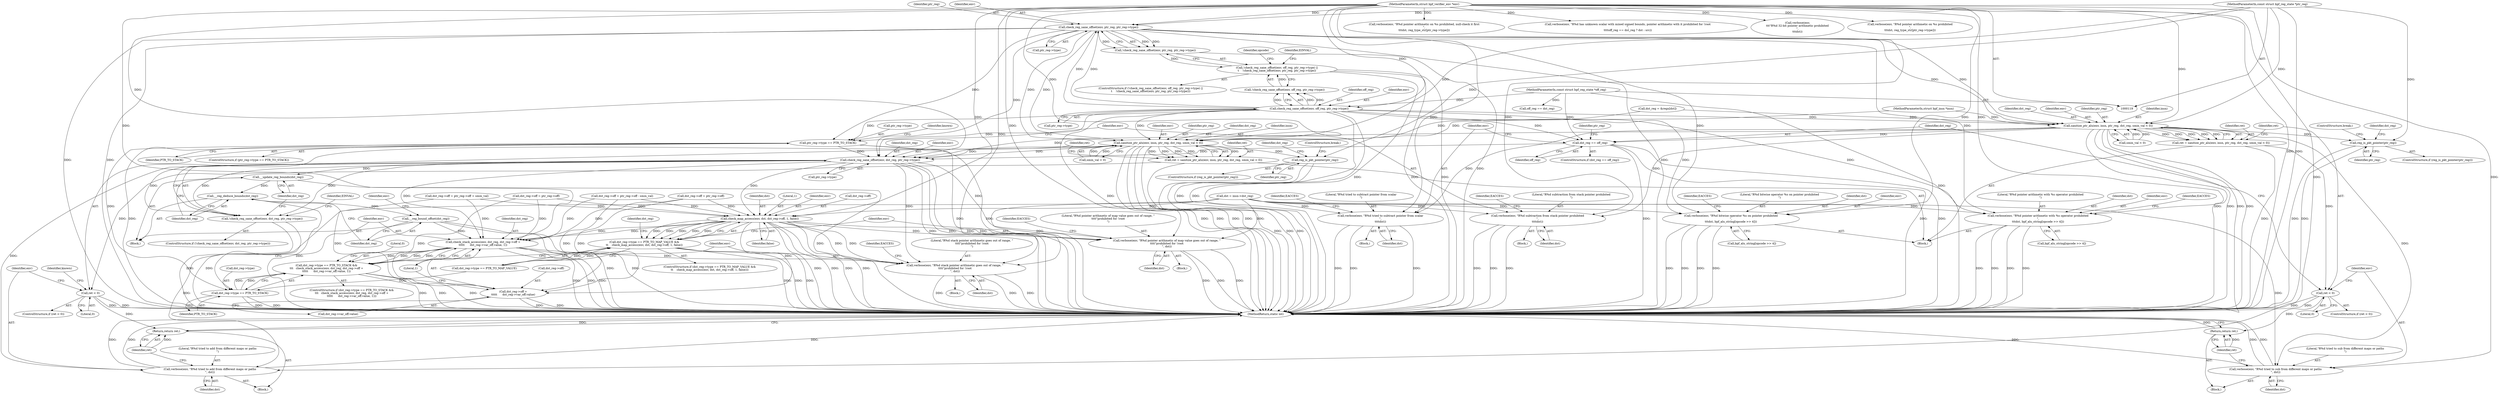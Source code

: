 digraph "0_linux_979d63d50c0c0f7bc537bf821e056cc9fe5abd38@pointer" {
"1000357" [label="(Call,check_reg_sane_offset(env, ptr_reg, ptr_reg->type))"];
"1000350" [label="(Call,check_reg_sane_offset(env, off_reg, ptr_reg->type))"];
"1000120" [label="(MethodParameterIn,struct bpf_verifier_env *env)"];
"1000123" [label="(MethodParameterIn,const struct bpf_reg_state *off_reg)"];
"1000122" [label="(MethodParameterIn,const struct bpf_reg_state *ptr_reg)"];
"1000356" [label="(Call,!check_reg_sane_offset(env, ptr_reg, ptr_reg->type))"];
"1000348" [label="(Call,!check_reg_sane_offset(env, off_reg, ptr_reg->type) ||\n\t    !check_reg_sane_offset(env, ptr_reg, ptr_reg->type))"];
"1000372" [label="(Call,sanitize_ptr_alu(env, insn, ptr_reg, dst_reg, smin_val < 0))"];
"1000370" [label="(Call,ret = sanitize_ptr_alu(env, insn, ptr_reg, dst_reg, smin_val < 0))"];
"1000381" [label="(Call,ret < 0)"];
"1000389" [label="(Return,return ret;)"];
"1000385" [label="(Call,verbose(env, \"R%d tried to add from different maps or paths\n\", dst))"];
"1000554" [label="(Call,reg_is_pkt_pointer(ptr_reg))"];
"1000832" [label="(Call,check_reg_sane_offset(env, dst_reg, ptr_reg->type))"];
"1000831" [label="(Call,!check_reg_sane_offset(env, dst_reg, ptr_reg->type))"];
"1000841" [label="(Call,__update_reg_bounds(dst_reg))"];
"1000843" [label="(Call,__reg_deduce_bounds(dst_reg))"];
"1000845" [label="(Call,__reg_bound_offset(dst_reg))"];
"1000884" [label="(Call,check_stack_access(env, dst_reg, dst_reg->off +\n\t\t\t\t\t      dst_reg->var_off.value, 1))"];
"1000878" [label="(Call,dst_reg->type == PTR_TO_STACK &&\n\t\t\t   check_stack_access(env, dst_reg, dst_reg->off +\n\t\t\t\t\t      dst_reg->var_off.value, 1))"];
"1000898" [label="(Call,verbose(env, \"R%d stack pointer arithmetic goes out of range, \"\n\t\t\t\t\"prohibited for !root\n\", dst))"];
"1000860" [label="(Call,check_map_access(env, dst, dst_reg->off, 1, false))"];
"1000854" [label="(Call,dst_reg->type == PTR_TO_MAP_VALUE &&\n\t\t    check_map_access(env, dst, dst_reg->off, 1, false))"];
"1000869" [label="(Call,verbose(env, \"R%d pointer arithmetic of map value goes out of range, \"\n\t\t\t\t\"prohibited for !root\n\", dst))"];
"1000887" [label="(Call,dst_reg->off +\n\t\t\t\t\t      dst_reg->var_off.value)"];
"1000574" [label="(Call,sanitize_ptr_alu(env, insn, ptr_reg, dst_reg, smin_val < 0))"];
"1000572" [label="(Call,ret = sanitize_ptr_alu(env, insn, ptr_reg, dst_reg, smin_val < 0))"];
"1000583" [label="(Call,ret < 0)"];
"1000591" [label="(Return,return ret;)"];
"1000587" [label="(Call,verbose(env, \"R%d tried to sub from different maps or paths\n\", dst))"];
"1000594" [label="(Call,dst_reg == off_reg)"];
"1000598" [label="(Call,verbose(env, \"R%d tried to subtract pointer from scalar\n\",\n\t\t\t\tdst))"];
"1000612" [label="(Call,verbose(env, \"R%d subtraction from stack pointer prohibited\n\",\n\t\t\t\tdst))"];
"1000781" [label="(Call,reg_is_pkt_pointer(ptr_reg))"];
"1000606" [label="(Call,ptr_reg->type == PTR_TO_STACK)"];
"1000879" [label="(Call,dst_reg->type == PTR_TO_STACK)"];
"1000805" [label="(Call,verbose(env, \"R%d bitwise operator %s on pointer prohibited\n\",\n\t\t\tdst, bpf_alu_string[opcode >> 4]))"];
"1000818" [label="(Call,verbose(env, \"R%d pointer arithmetic with %s operator prohibited\n\",\n\t\t\tdst, bpf_alu_string[opcode >> 4]))"];
"1000572" [label="(Call,ret = sanitize_ptr_alu(env, insn, ptr_reg, dst_reg, smin_val < 0))"];
"1000385" [label="(Call,verbose(env, \"R%d tried to add from different maps or paths\n\", dst))"];
"1000349" [label="(Call,!check_reg_sane_offset(env, off_reg, ptr_reg->type))"];
"1000862" [label="(Identifier,dst)"];
"1000866" [label="(Literal,1)"];
"1000273" [label="(Call,verbose(env, \"R%d pointer arithmetic on %s prohibited, null-check it first\n\",\n\t\t\tdst, reg_type_str[ptr_reg->type]))"];
"1000610" [label="(Identifier,PTR_TO_STACK)"];
"1000618" [label="(Identifier,EACCES)"];
"1000386" [label="(Identifier,env)"];
"1000373" [label="(Identifier,env)"];
"1000381" [label="(Call,ret < 0)"];
"1000380" [label="(ControlStructure,if (ret < 0))"];
"1000877" [label="(ControlStructure,if (dst_reg->type == PTR_TO_STACK &&\n\t\t\t   check_stack_access(env, dst_reg, dst_reg->off +\n\t\t\t\t\t      dst_reg->var_off.value, 1)))"];
"1000855" [label="(Call,dst_reg->type == PTR_TO_MAP_VALUE)"];
"1000390" [label="(Identifier,ret)"];
"1000861" [label="(Identifier,env)"];
"1000591" [label="(Return,return ret;)"];
"1000124" [label="(Block,)"];
"1000608" [label="(Identifier,ptr_reg)"];
"1000573" [label="(Identifier,ret)"];
"1000843" [label="(Call,__reg_deduce_bounds(dst_reg))"];
"1000592" [label="(Identifier,ret)"];
"1000867" [label="(Identifier,false)"];
"1000904" [label="(Identifier,EACCES)"];
"1000850" [label="(Identifier,env)"];
"1000780" [label="(ControlStructure,if (reg_is_pkt_pointer(ptr_reg)))"];
"1000587" [label="(Call,verbose(env, \"R%d tried to sub from different maps or paths\n\", dst))"];
"1000822" [label="(Call,bpf_alu_string[opcode >> 4])"];
"1000578" [label="(Identifier,dst_reg)"];
"1000585" [label="(Literal,0)"];
"1000818" [label="(Call,verbose(env, \"R%d pointer arithmetic with %s operator prohibited\n\",\n\t\t\tdst, bpf_alu_string[opcode >> 4]))"];
"1000801" [label="(ControlStructure,break;)"];
"1000821" [label="(Identifier,dst)"];
"1000356" [label="(Call,!check_reg_sane_offset(env, ptr_reg, ptr_reg->type))"];
"1000906" [label="(Literal,0)"];
"1000887" [label="(Call,dst_reg->off +\n\t\t\t\t\t      dst_reg->var_off.value)"];
"1000352" [label="(Identifier,off_reg)"];
"1000123" [label="(MethodParameterIn,const struct bpf_reg_state *off_reg)"];
"1000834" [label="(Identifier,dst_reg)"];
"1000897" [label="(Block,)"];
"1000597" [label="(Block,)"];
"1000319" [label="(Call,verbose(env, \"R%d has unknown scalar with mixed signed bounds, pointer arithmetic with it prohibited for !root\n\",\n\t\t\t\toff_reg == dst_reg ? dst : src))"];
"1000766" [label="(Call,dst_reg->off = ptr_reg->off)"];
"1000819" [label="(Identifier,env)"];
"1000595" [label="(Identifier,dst_reg)"];
"1000593" [label="(ControlStructure,if (dst_reg == off_reg))"];
"1000367" [label="(Identifier,opcode)"];
"1000371" [label="(Identifier,ret)"];
"1000323" [label="(Call,off_reg == dst_reg)"];
"1000605" [label="(ControlStructure,if (ptr_reg->type == PTR_TO_STACK))"];
"1000883" [label="(Identifier,PTR_TO_STACK)"];
"1000120" [label="(MethodParameterIn,struct bpf_verifier_env *env)"];
"1000596" [label="(Identifier,off_reg)"];
"1000833" [label="(Identifier,env)"];
"1000672" [label="(Call,dst_reg->off = ptr_reg->off - smin_val)"];
"1000816" [label="(Identifier,EACCES)"];
"1000575" [label="(Identifier,env)"];
"1000375" [label="(Identifier,ptr_reg)"];
"1000853" [label="(ControlStructure,if (dst_reg->type == PTR_TO_MAP_VALUE &&\n\t\t    check_map_access(env, dst, dst_reg->off, 1, false)))"];
"1000805" [label="(Call,verbose(env, \"R%d bitwise operator %s on pointer prohibited\n\",\n\t\t\tdst, bpf_alu_string[opcode >> 4]))"];
"1000588" [label="(Identifier,env)"];
"1000872" [label="(Identifier,dst)"];
"1000869" [label="(Call,verbose(env, \"R%d pointer arithmetic of map value goes out of range, \"\n\t\t\t\t\"prohibited for !root\n\", dst))"];
"1000863" [label="(Call,dst_reg->off)"];
"1000383" [label="(Literal,0)"];
"1000365" [label="(Identifier,EINVAL)"];
"1000786" [label="(Identifier,dst_reg)"];
"1000614" [label="(Literal,\"R%d subtraction from stack pointer prohibited\n\")"];
"1000260" [label="(Call,verbose(env,\n\t\t\t\"R%d 32-bit pointer arithmetic prohibited\n\",\n\t\t\tdst))"];
"1000807" [label="(Literal,\"R%d bitwise operator %s on pointer prohibited\n\")"];
"1000830" [label="(ControlStructure,if (!check_reg_sane_offset(env, dst_reg, ptr_reg->type)))"];
"1000607" [label="(Call,ptr_reg->type)"];
"1000854" [label="(Call,dst_reg->type == PTR_TO_MAP_VALUE &&\n\t\t    check_map_access(env, dst, dst_reg->off, 1, false))"];
"1000351" [label="(Identifier,env)"];
"1000835" [label="(Call,ptr_reg->type)"];
"1000348" [label="(Call,!check_reg_sane_offset(env, off_reg, ptr_reg->type) ||\n\t    !check_reg_sane_offset(env, ptr_reg, ptr_reg->type))"];
"1000387" [label="(Literal,\"R%d tried to add from different maps or paths\n\")"];
"1000845" [label="(Call,__reg_bound_offset(dst_reg))"];
"1000370" [label="(Call,ret = sanitize_ptr_alu(env, insn, ptr_reg, dst_reg, smin_val < 0))"];
"1000901" [label="(Identifier,dst)"];
"1000870" [label="(Identifier,env)"];
"1000437" [label="(Call,dst_reg->off = ptr_reg->off + smin_val)"];
"1000891" [label="(Call,dst_reg->var_off.value)"];
"1000586" [label="(Block,)"];
"1000122" [label="(MethodParameterIn,const struct bpf_reg_state *ptr_reg)"];
"1000360" [label="(Call,ptr_reg->type)"];
"1000372" [label="(Call,sanitize_ptr_alu(env, insn, ptr_reg, dst_reg, smin_val < 0))"];
"1000781" [label="(Call,reg_is_pkt_pointer(ptr_reg))"];
"1000600" [label="(Literal,\"R%d tried to subtract pointer from scalar\n\")"];
"1000840" [label="(Identifier,EINVAL)"];
"1000553" [label="(ControlStructure,if (reg_is_pkt_pointer(ptr_reg)))"];
"1000604" [label="(Identifier,EACCES)"];
"1000204" [label="(Call,dst = insn->dst_reg)"];
"1000880" [label="(Call,dst_reg->type)"];
"1000574" [label="(Call,sanitize_ptr_alu(env, insn, ptr_reg, dst_reg, smin_val < 0))"];
"1000359" [label="(Identifier,ptr_reg)"];
"1000875" [label="(Identifier,EACCES)"];
"1000829" [label="(Identifier,EACCES)"];
"1000289" [label="(Call,verbose(env, \"R%d pointer arithmetic on %s prohibited\n\",\n\t\t\tdst, reg_type_str[ptr_reg->type]))"];
"1000393" [label="(Identifier,known)"];
"1000376" [label="(Identifier,dst_reg)"];
"1000611" [label="(Block,)"];
"1000888" [label="(Call,dst_reg->off)"];
"1000621" [label="(Identifier,known)"];
"1000860" [label="(Call,check_map_access(env, dst, dst_reg->off, 1, false))"];
"1000554" [label="(Call,reg_is_pkt_pointer(ptr_reg))"];
"1000841" [label="(Call,__update_reg_bounds(dst_reg))"];
"1000885" [label="(Identifier,env)"];
"1000539" [label="(Call,dst_reg->off = ptr_reg->off)"];
"1000613" [label="(Identifier,env)"];
"1000809" [label="(Call,bpf_alu_string[opcode >> 4])"];
"1000347" [label="(ControlStructure,if (!check_reg_sane_offset(env, off_reg, ptr_reg->type) ||\n\t    !check_reg_sane_offset(env, ptr_reg, ptr_reg->type)))"];
"1000896" [label="(Literal,1)"];
"1000358" [label="(Identifier,env)"];
"1000368" [label="(Block,)"];
"1000583" [label="(Call,ret < 0)"];
"1000601" [label="(Identifier,dst)"];
"1000886" [label="(Identifier,dst_reg)"];
"1000389" [label="(Return,return ret;)"];
"1000121" [label="(MethodParameterIn,struct bpf_insn *insn)"];
"1000384" [label="(Block,)"];
"1000579" [label="(Call,smin_val < 0)"];
"1000582" [label="(ControlStructure,if (ret < 0))"];
"1000612" [label="(Call,verbose(env, \"R%d subtraction from stack pointer prohibited\n\",\n\t\t\t\tdst))"];
"1000388" [label="(Identifier,dst)"];
"1000382" [label="(Identifier,ret)"];
"1000881" [label="(Identifier,dst_reg)"];
"1000846" [label="(Identifier,dst_reg)"];
"1000559" [label="(Identifier,dst_reg)"];
"1000842" [label="(Identifier,dst_reg)"];
"1000374" [label="(Identifier,insn)"];
"1000570" [label="(ControlStructure,break;)"];
"1000577" [label="(Identifier,ptr_reg)"];
"1000576" [label="(Identifier,insn)"];
"1000223" [label="(Call,dst_reg = &regs[dst])"];
"1000900" [label="(Literal,\"R%d stack pointer arithmetic goes out of range, \"\n\t\t\t\t\"prohibited for !root\n\")"];
"1000584" [label="(Identifier,ret)"];
"1000868" [label="(Block,)"];
"1000871" [label="(Literal,\"R%d pointer arithmetic of map value goes out of range, \"\n\t\t\t\t\"prohibited for !root\n\")"];
"1000884" [label="(Call,check_stack_access(env, dst_reg, dst_reg->off +\n\t\t\t\t\t      dst_reg->var_off.value, 1))"];
"1000353" [label="(Call,ptr_reg->type)"];
"1000898" [label="(Call,verbose(env, \"R%d stack pointer arithmetic goes out of range, \"\n\t\t\t\t\"prohibited for !root\n\", dst))"];
"1000589" [label="(Literal,\"R%d tried to sub from different maps or paths\n\")"];
"1000820" [label="(Literal,\"R%d pointer arithmetic with %s operator prohibited\n\")"];
"1000879" [label="(Call,dst_reg->type == PTR_TO_STACK)"];
"1000907" [label="(MethodReturn,static int)"];
"1000782" [label="(Identifier,ptr_reg)"];
"1000878" [label="(Call,dst_reg->type == PTR_TO_STACK &&\n\t\t\t   check_stack_access(env, dst_reg, dst_reg->off +\n\t\t\t\t\t      dst_reg->var_off.value, 1))"];
"1000377" [label="(Call,smin_val < 0)"];
"1000831" [label="(Call,!check_reg_sane_offset(env, dst_reg, ptr_reg->type))"];
"1000350" [label="(Call,check_reg_sane_offset(env, off_reg, ptr_reg->type))"];
"1000808" [label="(Identifier,dst)"];
"1000806" [label="(Identifier,env)"];
"1000598" [label="(Call,verbose(env, \"R%d tried to subtract pointer from scalar\n\",\n\t\t\t\tdst))"];
"1000357" [label="(Call,check_reg_sane_offset(env, ptr_reg, ptr_reg->type))"];
"1000832" [label="(Call,check_reg_sane_offset(env, dst_reg, ptr_reg->type))"];
"1000599" [label="(Identifier,env)"];
"1000606" [label="(Call,ptr_reg->type == PTR_TO_STACK)"];
"1000844" [label="(Identifier,dst_reg)"];
"1000615" [label="(Identifier,dst)"];
"1000899" [label="(Identifier,env)"];
"1000590" [label="(Identifier,dst)"];
"1000555" [label="(Identifier,ptr_reg)"];
"1000594" [label="(Call,dst_reg == off_reg)"];
"1000357" -> "1000356"  [label="AST: "];
"1000357" -> "1000360"  [label="CFG: "];
"1000358" -> "1000357"  [label="AST: "];
"1000359" -> "1000357"  [label="AST: "];
"1000360" -> "1000357"  [label="AST: "];
"1000356" -> "1000357"  [label="CFG: "];
"1000357" -> "1000907"  [label="DDG: "];
"1000357" -> "1000907"  [label="DDG: "];
"1000357" -> "1000907"  [label="DDG: "];
"1000357" -> "1000356"  [label="DDG: "];
"1000357" -> "1000356"  [label="DDG: "];
"1000357" -> "1000356"  [label="DDG: "];
"1000350" -> "1000357"  [label="DDG: "];
"1000350" -> "1000357"  [label="DDG: "];
"1000120" -> "1000357"  [label="DDG: "];
"1000122" -> "1000357"  [label="DDG: "];
"1000357" -> "1000372"  [label="DDG: "];
"1000357" -> "1000372"  [label="DDG: "];
"1000357" -> "1000574"  [label="DDG: "];
"1000357" -> "1000574"  [label="DDG: "];
"1000357" -> "1000606"  [label="DDG: "];
"1000357" -> "1000805"  [label="DDG: "];
"1000357" -> "1000818"  [label="DDG: "];
"1000357" -> "1000832"  [label="DDG: "];
"1000350" -> "1000349"  [label="AST: "];
"1000350" -> "1000353"  [label="CFG: "];
"1000351" -> "1000350"  [label="AST: "];
"1000352" -> "1000350"  [label="AST: "];
"1000353" -> "1000350"  [label="AST: "];
"1000349" -> "1000350"  [label="CFG: "];
"1000350" -> "1000907"  [label="DDG: "];
"1000350" -> "1000907"  [label="DDG: "];
"1000350" -> "1000907"  [label="DDG: "];
"1000350" -> "1000349"  [label="DDG: "];
"1000350" -> "1000349"  [label="DDG: "];
"1000350" -> "1000349"  [label="DDG: "];
"1000120" -> "1000350"  [label="DDG: "];
"1000123" -> "1000350"  [label="DDG: "];
"1000350" -> "1000372"  [label="DDG: "];
"1000350" -> "1000574"  [label="DDG: "];
"1000350" -> "1000594"  [label="DDG: "];
"1000350" -> "1000606"  [label="DDG: "];
"1000350" -> "1000805"  [label="DDG: "];
"1000350" -> "1000818"  [label="DDG: "];
"1000350" -> "1000832"  [label="DDG: "];
"1000120" -> "1000119"  [label="AST: "];
"1000120" -> "1000907"  [label="DDG: "];
"1000120" -> "1000260"  [label="DDG: "];
"1000120" -> "1000273"  [label="DDG: "];
"1000120" -> "1000289"  [label="DDG: "];
"1000120" -> "1000319"  [label="DDG: "];
"1000120" -> "1000372"  [label="DDG: "];
"1000120" -> "1000385"  [label="DDG: "];
"1000120" -> "1000574"  [label="DDG: "];
"1000120" -> "1000587"  [label="DDG: "];
"1000120" -> "1000598"  [label="DDG: "];
"1000120" -> "1000612"  [label="DDG: "];
"1000120" -> "1000805"  [label="DDG: "];
"1000120" -> "1000818"  [label="DDG: "];
"1000120" -> "1000832"  [label="DDG: "];
"1000120" -> "1000860"  [label="DDG: "];
"1000120" -> "1000869"  [label="DDG: "];
"1000120" -> "1000884"  [label="DDG: "];
"1000120" -> "1000898"  [label="DDG: "];
"1000123" -> "1000119"  [label="AST: "];
"1000123" -> "1000907"  [label="DDG: "];
"1000123" -> "1000323"  [label="DDG: "];
"1000123" -> "1000594"  [label="DDG: "];
"1000122" -> "1000119"  [label="AST: "];
"1000122" -> "1000907"  [label="DDG: "];
"1000122" -> "1000372"  [label="DDG: "];
"1000122" -> "1000554"  [label="DDG: "];
"1000122" -> "1000574"  [label="DDG: "];
"1000122" -> "1000781"  [label="DDG: "];
"1000356" -> "1000348"  [label="AST: "];
"1000348" -> "1000356"  [label="CFG: "];
"1000356" -> "1000907"  [label="DDG: "];
"1000356" -> "1000348"  [label="DDG: "];
"1000348" -> "1000347"  [label="AST: "];
"1000348" -> "1000349"  [label="CFG: "];
"1000349" -> "1000348"  [label="AST: "];
"1000365" -> "1000348"  [label="CFG: "];
"1000367" -> "1000348"  [label="CFG: "];
"1000348" -> "1000907"  [label="DDG: "];
"1000348" -> "1000907"  [label="DDG: "];
"1000348" -> "1000907"  [label="DDG: "];
"1000349" -> "1000348"  [label="DDG: "];
"1000372" -> "1000370"  [label="AST: "];
"1000372" -> "1000377"  [label="CFG: "];
"1000373" -> "1000372"  [label="AST: "];
"1000374" -> "1000372"  [label="AST: "];
"1000375" -> "1000372"  [label="AST: "];
"1000376" -> "1000372"  [label="AST: "];
"1000377" -> "1000372"  [label="AST: "];
"1000370" -> "1000372"  [label="CFG: "];
"1000372" -> "1000907"  [label="DDG: "];
"1000372" -> "1000907"  [label="DDG: "];
"1000372" -> "1000907"  [label="DDG: "];
"1000372" -> "1000907"  [label="DDG: "];
"1000372" -> "1000370"  [label="DDG: "];
"1000372" -> "1000370"  [label="DDG: "];
"1000372" -> "1000370"  [label="DDG: "];
"1000372" -> "1000370"  [label="DDG: "];
"1000372" -> "1000370"  [label="DDG: "];
"1000121" -> "1000372"  [label="DDG: "];
"1000223" -> "1000372"  [label="DDG: "];
"1000377" -> "1000372"  [label="DDG: "];
"1000377" -> "1000372"  [label="DDG: "];
"1000372" -> "1000385"  [label="DDG: "];
"1000372" -> "1000554"  [label="DDG: "];
"1000372" -> "1000832"  [label="DDG: "];
"1000372" -> "1000832"  [label="DDG: "];
"1000370" -> "1000368"  [label="AST: "];
"1000371" -> "1000370"  [label="AST: "];
"1000382" -> "1000370"  [label="CFG: "];
"1000370" -> "1000907"  [label="DDG: "];
"1000370" -> "1000381"  [label="DDG: "];
"1000381" -> "1000380"  [label="AST: "];
"1000381" -> "1000383"  [label="CFG: "];
"1000382" -> "1000381"  [label="AST: "];
"1000383" -> "1000381"  [label="AST: "];
"1000386" -> "1000381"  [label="CFG: "];
"1000393" -> "1000381"  [label="CFG: "];
"1000381" -> "1000907"  [label="DDG: "];
"1000381" -> "1000907"  [label="DDG: "];
"1000381" -> "1000389"  [label="DDG: "];
"1000389" -> "1000384"  [label="AST: "];
"1000389" -> "1000390"  [label="CFG: "];
"1000390" -> "1000389"  [label="AST: "];
"1000907" -> "1000389"  [label="CFG: "];
"1000389" -> "1000907"  [label="DDG: "];
"1000390" -> "1000389"  [label="DDG: "];
"1000385" -> "1000384"  [label="AST: "];
"1000385" -> "1000388"  [label="CFG: "];
"1000386" -> "1000385"  [label="AST: "];
"1000387" -> "1000385"  [label="AST: "];
"1000388" -> "1000385"  [label="AST: "];
"1000390" -> "1000385"  [label="CFG: "];
"1000385" -> "1000907"  [label="DDG: "];
"1000385" -> "1000907"  [label="DDG: "];
"1000385" -> "1000907"  [label="DDG: "];
"1000204" -> "1000385"  [label="DDG: "];
"1000554" -> "1000553"  [label="AST: "];
"1000554" -> "1000555"  [label="CFG: "];
"1000555" -> "1000554"  [label="AST: "];
"1000559" -> "1000554"  [label="CFG: "];
"1000570" -> "1000554"  [label="CFG: "];
"1000554" -> "1000907"  [label="DDG: "];
"1000554" -> "1000907"  [label="DDG: "];
"1000832" -> "1000831"  [label="AST: "];
"1000832" -> "1000835"  [label="CFG: "];
"1000833" -> "1000832"  [label="AST: "];
"1000834" -> "1000832"  [label="AST: "];
"1000835" -> "1000832"  [label="AST: "];
"1000831" -> "1000832"  [label="CFG: "];
"1000832" -> "1000907"  [label="DDG: "];
"1000832" -> "1000907"  [label="DDG: "];
"1000832" -> "1000907"  [label="DDG: "];
"1000832" -> "1000831"  [label="DDG: "];
"1000832" -> "1000831"  [label="DDG: "];
"1000832" -> "1000831"  [label="DDG: "];
"1000574" -> "1000832"  [label="DDG: "];
"1000594" -> "1000832"  [label="DDG: "];
"1000606" -> "1000832"  [label="DDG: "];
"1000832" -> "1000841"  [label="DDG: "];
"1000832" -> "1000860"  [label="DDG: "];
"1000832" -> "1000869"  [label="DDG: "];
"1000832" -> "1000884"  [label="DDG: "];
"1000832" -> "1000898"  [label="DDG: "];
"1000831" -> "1000830"  [label="AST: "];
"1000840" -> "1000831"  [label="CFG: "];
"1000842" -> "1000831"  [label="CFG: "];
"1000831" -> "1000907"  [label="DDG: "];
"1000831" -> "1000907"  [label="DDG: "];
"1000841" -> "1000124"  [label="AST: "];
"1000841" -> "1000842"  [label="CFG: "];
"1000842" -> "1000841"  [label="AST: "];
"1000844" -> "1000841"  [label="CFG: "];
"1000841" -> "1000907"  [label="DDG: "];
"1000841" -> "1000843"  [label="DDG: "];
"1000843" -> "1000124"  [label="AST: "];
"1000843" -> "1000844"  [label="CFG: "];
"1000844" -> "1000843"  [label="AST: "];
"1000846" -> "1000843"  [label="CFG: "];
"1000843" -> "1000907"  [label="DDG: "];
"1000843" -> "1000845"  [label="DDG: "];
"1000845" -> "1000124"  [label="AST: "];
"1000845" -> "1000846"  [label="CFG: "];
"1000846" -> "1000845"  [label="AST: "];
"1000850" -> "1000845"  [label="CFG: "];
"1000845" -> "1000907"  [label="DDG: "];
"1000845" -> "1000907"  [label="DDG: "];
"1000845" -> "1000884"  [label="DDG: "];
"1000884" -> "1000878"  [label="AST: "];
"1000884" -> "1000896"  [label="CFG: "];
"1000885" -> "1000884"  [label="AST: "];
"1000886" -> "1000884"  [label="AST: "];
"1000887" -> "1000884"  [label="AST: "];
"1000896" -> "1000884"  [label="AST: "];
"1000878" -> "1000884"  [label="CFG: "];
"1000884" -> "1000907"  [label="DDG: "];
"1000884" -> "1000907"  [label="DDG: "];
"1000884" -> "1000907"  [label="DDG: "];
"1000884" -> "1000878"  [label="DDG: "];
"1000884" -> "1000878"  [label="DDG: "];
"1000884" -> "1000878"  [label="DDG: "];
"1000884" -> "1000878"  [label="DDG: "];
"1000860" -> "1000884"  [label="DDG: "];
"1000860" -> "1000884"  [label="DDG: "];
"1000539" -> "1000884"  [label="DDG: "];
"1000766" -> "1000884"  [label="DDG: "];
"1000437" -> "1000884"  [label="DDG: "];
"1000672" -> "1000884"  [label="DDG: "];
"1000884" -> "1000898"  [label="DDG: "];
"1000878" -> "1000877"  [label="AST: "];
"1000878" -> "1000879"  [label="CFG: "];
"1000879" -> "1000878"  [label="AST: "];
"1000899" -> "1000878"  [label="CFG: "];
"1000906" -> "1000878"  [label="CFG: "];
"1000878" -> "1000907"  [label="DDG: "];
"1000878" -> "1000907"  [label="DDG: "];
"1000878" -> "1000907"  [label="DDG: "];
"1000879" -> "1000878"  [label="DDG: "];
"1000879" -> "1000878"  [label="DDG: "];
"1000898" -> "1000897"  [label="AST: "];
"1000898" -> "1000901"  [label="CFG: "];
"1000899" -> "1000898"  [label="AST: "];
"1000900" -> "1000898"  [label="AST: "];
"1000901" -> "1000898"  [label="AST: "];
"1000904" -> "1000898"  [label="CFG: "];
"1000898" -> "1000907"  [label="DDG: "];
"1000898" -> "1000907"  [label="DDG: "];
"1000898" -> "1000907"  [label="DDG: "];
"1000860" -> "1000898"  [label="DDG: "];
"1000860" -> "1000898"  [label="DDG: "];
"1000204" -> "1000898"  [label="DDG: "];
"1000860" -> "1000854"  [label="AST: "];
"1000860" -> "1000867"  [label="CFG: "];
"1000861" -> "1000860"  [label="AST: "];
"1000862" -> "1000860"  [label="AST: "];
"1000863" -> "1000860"  [label="AST: "];
"1000866" -> "1000860"  [label="AST: "];
"1000867" -> "1000860"  [label="AST: "];
"1000854" -> "1000860"  [label="CFG: "];
"1000860" -> "1000907"  [label="DDG: "];
"1000860" -> "1000907"  [label="DDG: "];
"1000860" -> "1000907"  [label="DDG: "];
"1000860" -> "1000907"  [label="DDG: "];
"1000860" -> "1000854"  [label="DDG: "];
"1000860" -> "1000854"  [label="DDG: "];
"1000860" -> "1000854"  [label="DDG: "];
"1000860" -> "1000854"  [label="DDG: "];
"1000860" -> "1000854"  [label="DDG: "];
"1000204" -> "1000860"  [label="DDG: "];
"1000539" -> "1000860"  [label="DDG: "];
"1000766" -> "1000860"  [label="DDG: "];
"1000437" -> "1000860"  [label="DDG: "];
"1000672" -> "1000860"  [label="DDG: "];
"1000860" -> "1000869"  [label="DDG: "];
"1000860" -> "1000869"  [label="DDG: "];
"1000860" -> "1000887"  [label="DDG: "];
"1000854" -> "1000853"  [label="AST: "];
"1000854" -> "1000855"  [label="CFG: "];
"1000855" -> "1000854"  [label="AST: "];
"1000870" -> "1000854"  [label="CFG: "];
"1000881" -> "1000854"  [label="CFG: "];
"1000854" -> "1000907"  [label="DDG: "];
"1000854" -> "1000907"  [label="DDG: "];
"1000854" -> "1000907"  [label="DDG: "];
"1000855" -> "1000854"  [label="DDG: "];
"1000855" -> "1000854"  [label="DDG: "];
"1000869" -> "1000868"  [label="AST: "];
"1000869" -> "1000872"  [label="CFG: "];
"1000870" -> "1000869"  [label="AST: "];
"1000871" -> "1000869"  [label="AST: "];
"1000872" -> "1000869"  [label="AST: "];
"1000875" -> "1000869"  [label="CFG: "];
"1000869" -> "1000907"  [label="DDG: "];
"1000869" -> "1000907"  [label="DDG: "];
"1000869" -> "1000907"  [label="DDG: "];
"1000204" -> "1000869"  [label="DDG: "];
"1000887" -> "1000891"  [label="CFG: "];
"1000888" -> "1000887"  [label="AST: "];
"1000891" -> "1000887"  [label="AST: "];
"1000896" -> "1000887"  [label="CFG: "];
"1000887" -> "1000907"  [label="DDG: "];
"1000887" -> "1000907"  [label="DDG: "];
"1000539" -> "1000887"  [label="DDG: "];
"1000766" -> "1000887"  [label="DDG: "];
"1000437" -> "1000887"  [label="DDG: "];
"1000672" -> "1000887"  [label="DDG: "];
"1000574" -> "1000572"  [label="AST: "];
"1000574" -> "1000579"  [label="CFG: "];
"1000575" -> "1000574"  [label="AST: "];
"1000576" -> "1000574"  [label="AST: "];
"1000577" -> "1000574"  [label="AST: "];
"1000578" -> "1000574"  [label="AST: "];
"1000579" -> "1000574"  [label="AST: "];
"1000572" -> "1000574"  [label="CFG: "];
"1000574" -> "1000907"  [label="DDG: "];
"1000574" -> "1000907"  [label="DDG: "];
"1000574" -> "1000907"  [label="DDG: "];
"1000574" -> "1000907"  [label="DDG: "];
"1000574" -> "1000572"  [label="DDG: "];
"1000574" -> "1000572"  [label="DDG: "];
"1000574" -> "1000572"  [label="DDG: "];
"1000574" -> "1000572"  [label="DDG: "];
"1000574" -> "1000572"  [label="DDG: "];
"1000121" -> "1000574"  [label="DDG: "];
"1000223" -> "1000574"  [label="DDG: "];
"1000579" -> "1000574"  [label="DDG: "];
"1000579" -> "1000574"  [label="DDG: "];
"1000574" -> "1000587"  [label="DDG: "];
"1000574" -> "1000594"  [label="DDG: "];
"1000574" -> "1000598"  [label="DDG: "];
"1000574" -> "1000612"  [label="DDG: "];
"1000574" -> "1000781"  [label="DDG: "];
"1000572" -> "1000368"  [label="AST: "];
"1000573" -> "1000572"  [label="AST: "];
"1000584" -> "1000572"  [label="CFG: "];
"1000572" -> "1000907"  [label="DDG: "];
"1000572" -> "1000583"  [label="DDG: "];
"1000583" -> "1000582"  [label="AST: "];
"1000583" -> "1000585"  [label="CFG: "];
"1000584" -> "1000583"  [label="AST: "];
"1000585" -> "1000583"  [label="AST: "];
"1000588" -> "1000583"  [label="CFG: "];
"1000595" -> "1000583"  [label="CFG: "];
"1000583" -> "1000907"  [label="DDG: "];
"1000583" -> "1000907"  [label="DDG: "];
"1000583" -> "1000591"  [label="DDG: "];
"1000591" -> "1000586"  [label="AST: "];
"1000591" -> "1000592"  [label="CFG: "];
"1000592" -> "1000591"  [label="AST: "];
"1000907" -> "1000591"  [label="CFG: "];
"1000591" -> "1000907"  [label="DDG: "];
"1000592" -> "1000591"  [label="DDG: "];
"1000587" -> "1000586"  [label="AST: "];
"1000587" -> "1000590"  [label="CFG: "];
"1000588" -> "1000587"  [label="AST: "];
"1000589" -> "1000587"  [label="AST: "];
"1000590" -> "1000587"  [label="AST: "];
"1000592" -> "1000587"  [label="CFG: "];
"1000587" -> "1000907"  [label="DDG: "];
"1000587" -> "1000907"  [label="DDG: "];
"1000587" -> "1000907"  [label="DDG: "];
"1000204" -> "1000587"  [label="DDG: "];
"1000594" -> "1000593"  [label="AST: "];
"1000594" -> "1000596"  [label="CFG: "];
"1000595" -> "1000594"  [label="AST: "];
"1000596" -> "1000594"  [label="AST: "];
"1000599" -> "1000594"  [label="CFG: "];
"1000608" -> "1000594"  [label="CFG: "];
"1000594" -> "1000907"  [label="DDG: "];
"1000594" -> "1000907"  [label="DDG: "];
"1000594" -> "1000907"  [label="DDG: "];
"1000598" -> "1000597"  [label="AST: "];
"1000598" -> "1000601"  [label="CFG: "];
"1000599" -> "1000598"  [label="AST: "];
"1000600" -> "1000598"  [label="AST: "];
"1000601" -> "1000598"  [label="AST: "];
"1000604" -> "1000598"  [label="CFG: "];
"1000598" -> "1000907"  [label="DDG: "];
"1000598" -> "1000907"  [label="DDG: "];
"1000598" -> "1000907"  [label="DDG: "];
"1000204" -> "1000598"  [label="DDG: "];
"1000612" -> "1000611"  [label="AST: "];
"1000612" -> "1000615"  [label="CFG: "];
"1000613" -> "1000612"  [label="AST: "];
"1000614" -> "1000612"  [label="AST: "];
"1000615" -> "1000612"  [label="AST: "];
"1000618" -> "1000612"  [label="CFG: "];
"1000612" -> "1000907"  [label="DDG: "];
"1000612" -> "1000907"  [label="DDG: "];
"1000612" -> "1000907"  [label="DDG: "];
"1000204" -> "1000612"  [label="DDG: "];
"1000781" -> "1000780"  [label="AST: "];
"1000781" -> "1000782"  [label="CFG: "];
"1000782" -> "1000781"  [label="AST: "];
"1000786" -> "1000781"  [label="CFG: "];
"1000801" -> "1000781"  [label="CFG: "];
"1000781" -> "1000907"  [label="DDG: "];
"1000781" -> "1000907"  [label="DDG: "];
"1000606" -> "1000605"  [label="AST: "];
"1000606" -> "1000610"  [label="CFG: "];
"1000607" -> "1000606"  [label="AST: "];
"1000610" -> "1000606"  [label="AST: "];
"1000613" -> "1000606"  [label="CFG: "];
"1000621" -> "1000606"  [label="CFG: "];
"1000606" -> "1000907"  [label="DDG: "];
"1000606" -> "1000907"  [label="DDG: "];
"1000606" -> "1000907"  [label="DDG: "];
"1000606" -> "1000879"  [label="DDG: "];
"1000879" -> "1000883"  [label="CFG: "];
"1000880" -> "1000879"  [label="AST: "];
"1000883" -> "1000879"  [label="AST: "];
"1000885" -> "1000879"  [label="CFG: "];
"1000879" -> "1000907"  [label="DDG: "];
"1000879" -> "1000907"  [label="DDG: "];
"1000855" -> "1000879"  [label="DDG: "];
"1000805" -> "1000368"  [label="AST: "];
"1000805" -> "1000809"  [label="CFG: "];
"1000806" -> "1000805"  [label="AST: "];
"1000807" -> "1000805"  [label="AST: "];
"1000808" -> "1000805"  [label="AST: "];
"1000809" -> "1000805"  [label="AST: "];
"1000816" -> "1000805"  [label="CFG: "];
"1000805" -> "1000907"  [label="DDG: "];
"1000805" -> "1000907"  [label="DDG: "];
"1000805" -> "1000907"  [label="DDG: "];
"1000805" -> "1000907"  [label="DDG: "];
"1000204" -> "1000805"  [label="DDG: "];
"1000818" -> "1000368"  [label="AST: "];
"1000818" -> "1000822"  [label="CFG: "];
"1000819" -> "1000818"  [label="AST: "];
"1000820" -> "1000818"  [label="AST: "];
"1000821" -> "1000818"  [label="AST: "];
"1000822" -> "1000818"  [label="AST: "];
"1000829" -> "1000818"  [label="CFG: "];
"1000818" -> "1000907"  [label="DDG: "];
"1000818" -> "1000907"  [label="DDG: "];
"1000818" -> "1000907"  [label="DDG: "];
"1000818" -> "1000907"  [label="DDG: "];
"1000204" -> "1000818"  [label="DDG: "];
}

